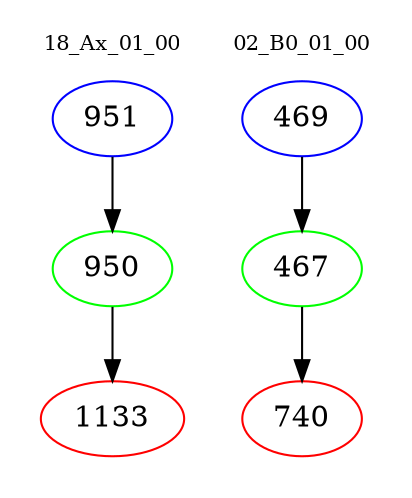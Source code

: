 digraph{
subgraph cluster_0 {
color = white
label = "18_Ax_01_00";
fontsize=10;
T0_951 [label="951", color="blue"]
T0_951 -> T0_950 [color="black"]
T0_950 [label="950", color="green"]
T0_950 -> T0_1133 [color="black"]
T0_1133 [label="1133", color="red"]
}
subgraph cluster_1 {
color = white
label = "02_B0_01_00";
fontsize=10;
T1_469 [label="469", color="blue"]
T1_469 -> T1_467 [color="black"]
T1_467 [label="467", color="green"]
T1_467 -> T1_740 [color="black"]
T1_740 [label="740", color="red"]
}
}
